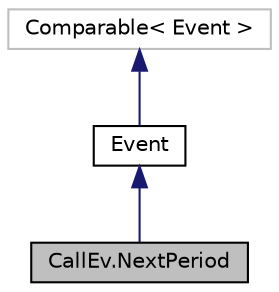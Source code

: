 digraph "CallEv.NextPeriod"
{
 // INTERACTIVE_SVG=YES
  bgcolor="transparent";
  edge [fontname="Helvetica",fontsize="10",labelfontname="Helvetica",labelfontsize="10"];
  node [fontname="Helvetica",fontsize="10",shape=record];
  Node0 [label="CallEv.NextPeriod",height=0.2,width=0.4,color="black", fillcolor="grey75", style="filled", fontcolor="black"];
  Node1 -> Node0 [dir="back",color="midnightblue",fontsize="10",style="solid",fontname="Helvetica"];
  Node1 [label="Event",height=0.2,width=0.4,color="black",URL="$classumontreal_1_1ssj_1_1simevents_1_1Event.html",tooltip="This abstract class provides event scheduling tools. "];
  Node2 -> Node1 [dir="back",color="midnightblue",fontsize="10",style="solid",fontname="Helvetica"];
  Node2 [label="Comparable\< Event \>",height=0.2,width=0.4,color="grey75"];
}

